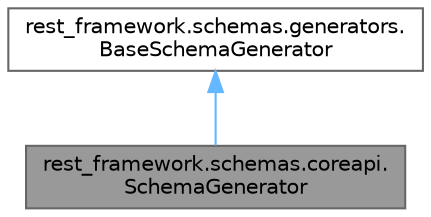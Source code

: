 digraph "rest_framework.schemas.coreapi.SchemaGenerator"
{
 // LATEX_PDF_SIZE
  bgcolor="transparent";
  edge [fontname=Helvetica,fontsize=10,labelfontname=Helvetica,labelfontsize=10];
  node [fontname=Helvetica,fontsize=10,shape=box,height=0.2,width=0.4];
  Node1 [id="Node000001",label="rest_framework.schemas.coreapi.\lSchemaGenerator",height=0.2,width=0.4,color="gray40", fillcolor="grey60", style="filled", fontcolor="black",tooltip=" "];
  Node2 -> Node1 [id="edge2_Node000001_Node000002",dir="back",color="steelblue1",style="solid",tooltip=" "];
  Node2 [id="Node000002",label="rest_framework.schemas.generators.\lBaseSchemaGenerator",height=0.2,width=0.4,color="gray40", fillcolor="white", style="filled",URL="$classrest__framework_1_1schemas_1_1generators_1_1BaseSchemaGenerator.html",tooltip=" "];
}
